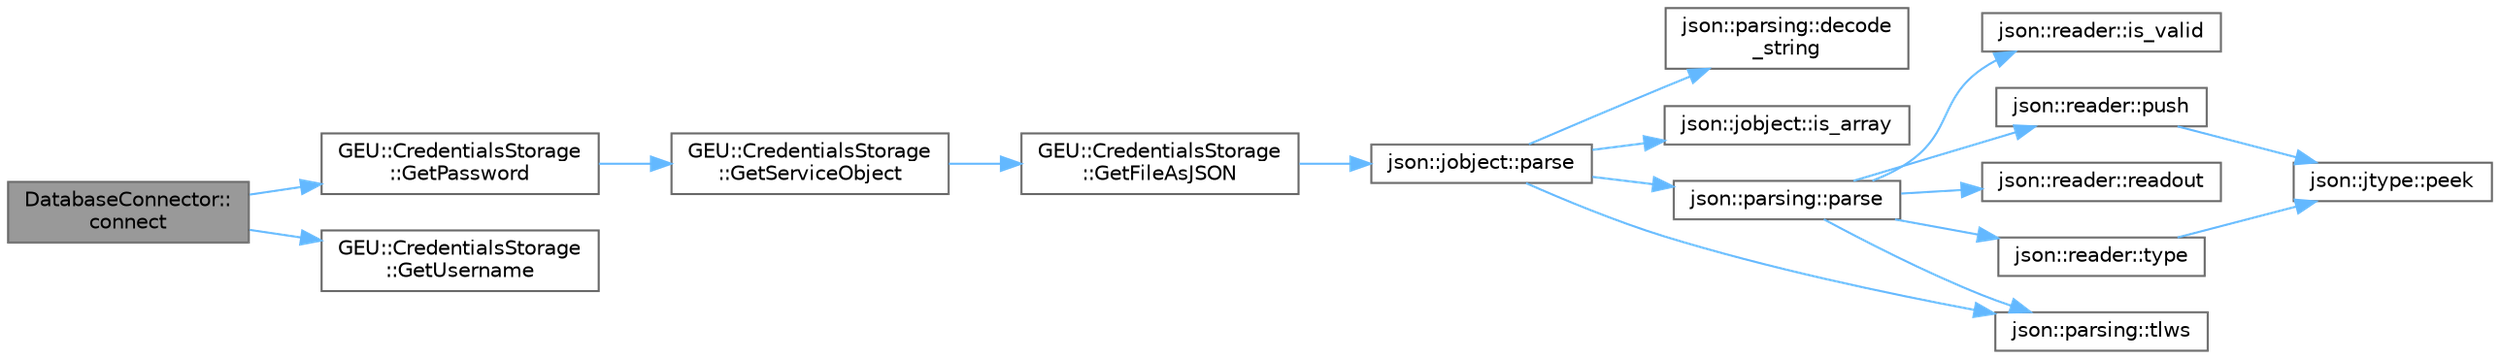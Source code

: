 digraph "DatabaseConnector::connect"
{
 // LATEX_PDF_SIZE
  bgcolor="transparent";
  edge [fontname=Helvetica,fontsize=10,labelfontname=Helvetica,labelfontsize=10];
  node [fontname=Helvetica,fontsize=10,shape=box,height=0.2,width=0.4];
  rankdir="LR";
  Node1 [id="Node000001",label="DatabaseConnector::\lconnect",height=0.2,width=0.4,color="gray40", fillcolor="grey60", style="filled", fontcolor="black",tooltip="Establece la conexion con la base de datos especificada en el _connectString."];
  Node1 -> Node2 [id="edge1_Node000001_Node000002",color="steelblue1",style="solid",tooltip=" "];
  Node2 [id="Node000002",label="GEU::CredentialsStorage\l::GetPassword",height=0.2,width=0.4,color="grey40", fillcolor="white", style="filled",URL="$d9/d03/class_g_e_u_1_1_credentials_storage.html#a4aa8fce1ea98c46689e204f9a2f298d0",tooltip=" "];
  Node2 -> Node3 [id="edge2_Node000002_Node000003",color="steelblue1",style="solid",tooltip=" "];
  Node3 [id="Node000003",label="GEU::CredentialsStorage\l::GetServiceObject",height=0.2,width=0.4,color="grey40", fillcolor="white", style="filled",URL="$d9/d03/class_g_e_u_1_1_credentials_storage.html#a398f350865bcdfc29e93dbf039243da5",tooltip=" "];
  Node3 -> Node4 [id="edge3_Node000003_Node000004",color="steelblue1",style="solid",tooltip=" "];
  Node4 [id="Node000004",label="GEU::CredentialsStorage\l::GetFileAsJSON",height=0.2,width=0.4,color="grey40", fillcolor="white", style="filled",URL="$d9/d03/class_g_e_u_1_1_credentials_storage.html#a9b7708329e4a45508533f2a5f0af0f56",tooltip=" "];
  Node4 -> Node5 [id="edge4_Node000004_Node000005",color="steelblue1",style="solid",tooltip=" "];
  Node5 [id="Node000005",label="json::jobject::parse",height=0.2,width=0.4,color="grey40", fillcolor="white", style="filled",URL="$d8/d07/classjson_1_1jobject.html#a07e29a2948df56e3eb332fcebe6ab9d5",tooltip="Parses a serialized JSON string."];
  Node5 -> Node6 [id="edge5_Node000005_Node000006",color="steelblue1",style="solid",tooltip=" "];
  Node6 [id="Node000006",label="json::parsing::decode\l_string",height=0.2,width=0.4,color="grey40", fillcolor="white", style="filled",URL="$d5/d07/namespacejson_1_1parsing.html#a38da988d5211eacc7d4b76da2236e51a",tooltip="Decodes a string in JSON format."];
  Node5 -> Node7 [id="edge6_Node000005_Node000007",color="steelblue1",style="solid",tooltip=" "];
  Node7 [id="Node000007",label="json::jobject::is_array",height=0.2,width=0.4,color="grey40", fillcolor="white", style="filled",URL="$d8/d07/classjson_1_1jobject.html#a24ec98b78f9e603359f71f805a152739",tooltip="Flag for differentiating objects and arrays."];
  Node5 -> Node8 [id="edge7_Node000005_Node000008",color="steelblue1",style="solid",tooltip=" "];
  Node8 [id="Node000008",label="json::parsing::parse",height=0.2,width=0.4,color="grey40", fillcolor="white", style="filled",URL="$d5/d07/namespacejson_1_1parsing.html#a2b8591533a42f229d2070223a6c48aa7",tooltip="Parses the first value encountered in a JSON string."];
  Node8 -> Node9 [id="edge8_Node000008_Node000009",color="steelblue1",style="solid",tooltip=" "];
  Node9 [id="Node000009",label="json::reader::is_valid",height=0.2,width=0.4,color="grey40", fillcolor="white", style="filled",URL="$d2/d07/classjson_1_1reader.html#afefb8447a7db13bc4f6f7dc5f12a22c2",tooltip="Checks if the stored value is valid."];
  Node8 -> Node10 [id="edge9_Node000008_Node000010",color="steelblue1",style="solid",tooltip=" "];
  Node10 [id="Node000010",label="json::reader::push",height=0.2,width=0.4,color="grey40", fillcolor="white", style="filled",URL="$d2/d07/classjson_1_1reader.html#aa1d0e99cecf438761764c16fa39134d1",tooltip=" "];
  Node10 -> Node11 [id="edge10_Node000010_Node000011",color="steelblue1",style="solid",tooltip=" "];
  Node11 [id="Node000011",label="json::jtype::peek",height=0.2,width=0.4,color="grey40", fillcolor="white", style="filled",URL="$de/d01/namespacejson_1_1jtype.html#a41134b9f4ec1ec6b8db4f8027536b762",tooltip=" "];
  Node8 -> Node12 [id="edge11_Node000008_Node000012",color="steelblue1",style="solid",tooltip=" "];
  Node12 [id="Node000012",label="json::reader::readout",height=0.2,width=0.4,color="grey40", fillcolor="white", style="filled",URL="$d2/d07/classjson_1_1reader.html#ae1cfe678a10a9d0a4b04ad5ff64c43c9",tooltip="Returns the stored value."];
  Node8 -> Node13 [id="edge12_Node000008_Node000013",color="steelblue1",style="solid",tooltip=" "];
  Node13 [id="Node000013",label="json::parsing::tlws",height=0.2,width=0.4,color="grey40", fillcolor="white", style="filled",URL="$d5/d07/namespacejson_1_1parsing.html#a0ead22b90b3354cc09a0a21e517e9385",tooltip="(t)rims (l)eading (w)hite (s)pace"];
  Node8 -> Node14 [id="edge13_Node000008_Node000014",color="steelblue1",style="solid",tooltip=" "];
  Node14 [id="Node000014",label="json::reader::type",height=0.2,width=0.4,color="grey40", fillcolor="white", style="filled",URL="$d2/d07/classjson_1_1reader.html#aec12648e76c0f529f892d89d4fabfe4c",tooltip="Checks the value."];
  Node14 -> Node11 [id="edge14_Node000014_Node000011",color="steelblue1",style="solid",tooltip=" "];
  Node5 -> Node13 [id="edge15_Node000005_Node000013",color="steelblue1",style="solid",tooltip=" "];
  Node1 -> Node15 [id="edge16_Node000001_Node000015",color="steelblue1",style="solid",tooltip=" "];
  Node15 [id="Node000015",label="GEU::CredentialsStorage\l::GetUsername",height=0.2,width=0.4,color="grey40", fillcolor="white", style="filled",URL="$d9/d03/class_g_e_u_1_1_credentials_storage.html#a2de29fca90030e64dde6da0f36401043",tooltip=" "];
}
